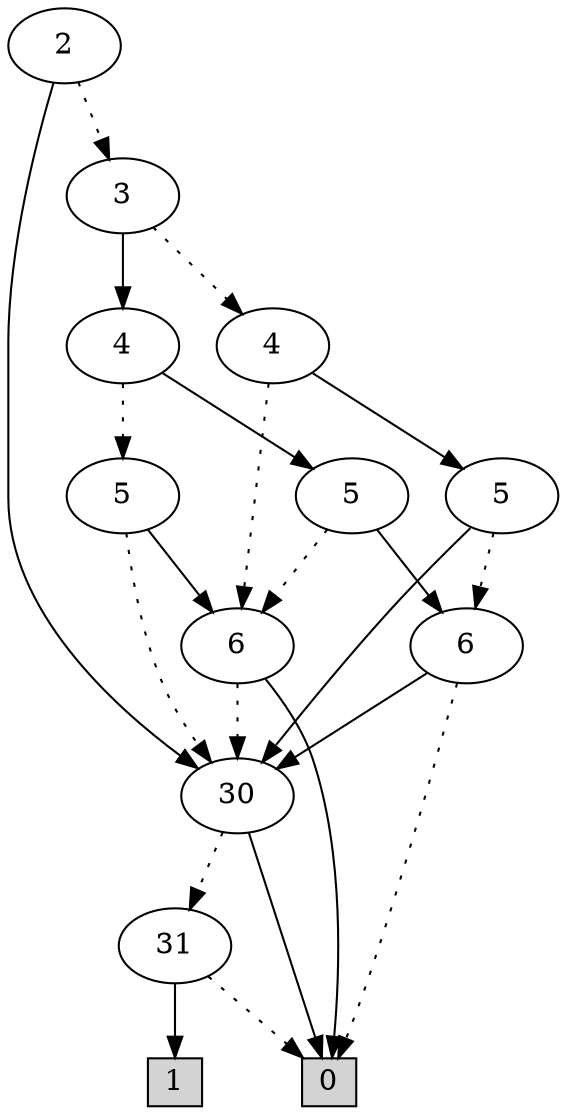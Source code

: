 digraph G {
0 [shape=box, label="0", style=filled, shape=box, height=0.3, width=0.3];
1 [shape=box, label="1", style=filled, shape=box, height=0.3, width=0.3];
46391 [label="2"];
46391 -> 46390 [style=dotted];
46391 -> 8077 [style=filled];
46390 [label="3"];
46390 -> 46388 [style=dotted];
46390 -> 46389 [style=filled];
46388 [label="4"];
46388 -> 46326 [style=dotted];
46388 -> 46357 [style=filled];
46326 [label="6"];
46326 -> 8077 [style=dotted];
46326 -> 0 [style=filled];
8077 [label="30"];
8077 -> 64 [style=dotted];
8077 -> 0 [style=filled];
64 [label="31"];
64 -> 0 [style=dotted];
64 -> 1 [style=filled];
46357 [label="5"];
46357 -> 46328 [style=dotted];
46357 -> 8077 [style=filled];
46328 [label="6"];
46328 -> 0 [style=dotted];
46328 -> 8077 [style=filled];
46389 [label="4"];
46389 -> 46331 [style=dotted];
46389 -> 46361 [style=filled];
46331 [label="5"];
46331 -> 8077 [style=dotted];
46331 -> 46326 [style=filled];
46361 [label="5"];
46361 -> 46326 [style=dotted];
46361 -> 46328 [style=filled];
}
